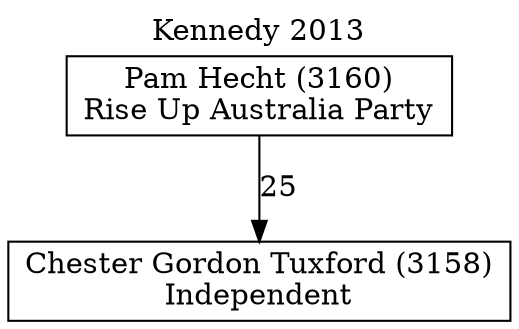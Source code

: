 // House preference flow
digraph "Chester Gordon Tuxford (3158)_Kennedy_2013" {
	graph [label="Kennedy 2013" labelloc=t mclimit=10]
	node [shape=box]
	"Chester Gordon Tuxford (3158)" [label="Chester Gordon Tuxford (3158)
Independent"]
	"Pam Hecht (3160)" [label="Pam Hecht (3160)
Rise Up Australia Party"]
	"Pam Hecht (3160)" -> "Chester Gordon Tuxford (3158)" [label=25]
}
